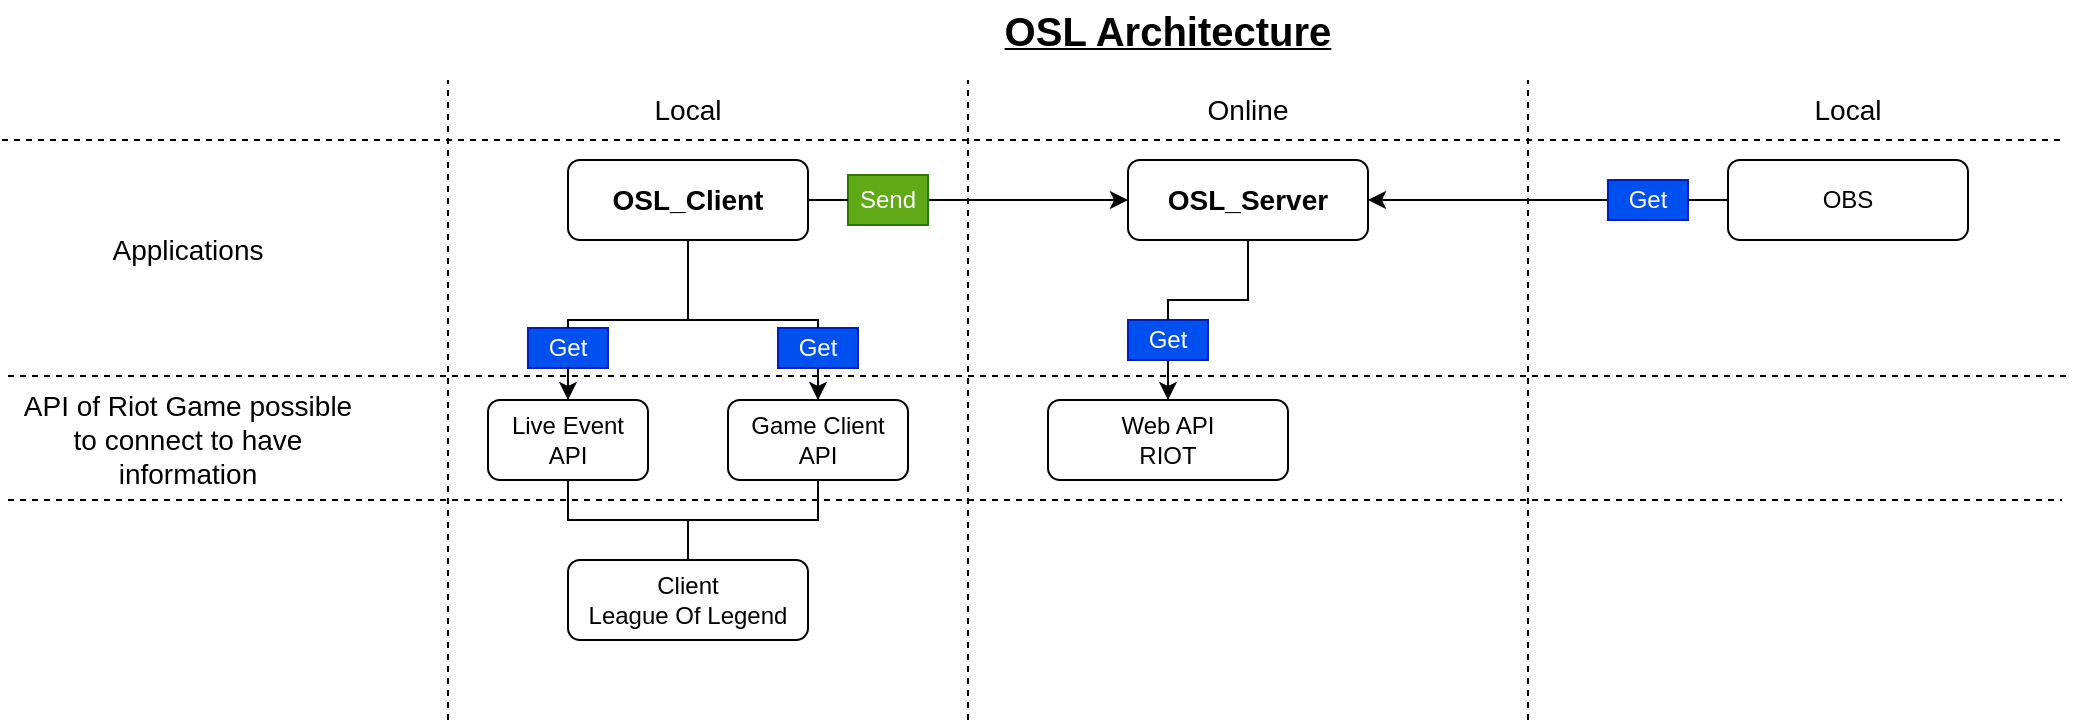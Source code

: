 <mxfile version="18.0.6" type="device"><diagram id="nBInUCJbqWh-kuDUA_9d" name="Page-1"><mxGraphModel dx="2123" dy="1018" grid="1" gridSize="10" guides="1" tooltips="1" connect="1" arrows="1" fold="1" page="1" pageScale="1" pageWidth="827" pageHeight="1169" math="0" shadow="0"><root><mxCell id="0"/><mxCell id="1" parent="0"/><mxCell id="zjDlvwJpZXyIf5Od1jWg-14" style="edgeStyle=orthogonalEdgeStyle;rounded=0;orthogonalLoop=1;jettySize=auto;html=1;entryX=0;entryY=0.5;entryDx=0;entryDy=0;startArrow=none;" edge="1" parent="1" source="zjDlvwJpZXyIf5Od1jWg-15" target="zjDlvwJpZXyIf5Od1jWg-2"><mxGeometry relative="1" as="geometry"><Array as="points"><mxPoint x="320" y="380"/><mxPoint x="320" y="380"/></Array></mxGeometry></mxCell><mxCell id="zjDlvwJpZXyIf5Od1jWg-19" style="edgeStyle=orthogonalEdgeStyle;rounded=0;orthogonalLoop=1;jettySize=auto;html=1;entryX=0.5;entryY=0;entryDx=0;entryDy=0;startArrow=none;" edge="1" parent="1" source="zjDlvwJpZXyIf5Od1jWg-18" target="zjDlvwJpZXyIf5Od1jWg-5"><mxGeometry relative="1" as="geometry"/></mxCell><mxCell id="zjDlvwJpZXyIf5Od1jWg-20" style="edgeStyle=orthogonalEdgeStyle;rounded=0;orthogonalLoop=1;jettySize=auto;html=1;entryX=0.5;entryY=0;entryDx=0;entryDy=0;startArrow=none;" edge="1" parent="1" source="zjDlvwJpZXyIf5Od1jWg-26" target="zjDlvwJpZXyIf5Od1jWg-6"><mxGeometry relative="1" as="geometry"/></mxCell><mxCell id="zjDlvwJpZXyIf5Od1jWg-1" value="OSL_Client" style="rounded=1;whiteSpace=wrap;html=1;fontStyle=1;fontSize=14;" vertex="1" parent="1"><mxGeometry x="80" y="360" width="120" height="40" as="geometry"/></mxCell><mxCell id="zjDlvwJpZXyIf5Od1jWg-21" style="edgeStyle=orthogonalEdgeStyle;rounded=0;orthogonalLoop=1;jettySize=auto;html=1;entryX=0.5;entryY=0;entryDx=0;entryDy=0;endArrow=classic;endFill=1;startArrow=none;" edge="1" parent="1" source="zjDlvwJpZXyIf5Od1jWg-28" target="zjDlvwJpZXyIf5Od1jWg-4"><mxGeometry relative="1" as="geometry"/></mxCell><mxCell id="zjDlvwJpZXyIf5Od1jWg-2" value="OSL_Server" style="rounded=1;whiteSpace=wrap;html=1;fontStyle=1;fontSize=14;" vertex="1" parent="1"><mxGeometry x="360" y="360" width="120" height="40" as="geometry"/></mxCell><mxCell id="zjDlvwJpZXyIf5Od1jWg-7" style="edgeStyle=orthogonalEdgeStyle;rounded=0;orthogonalLoop=1;jettySize=auto;html=1;entryX=0.5;entryY=1;entryDx=0;entryDy=0;endArrow=none;endFill=0;" edge="1" parent="1" source="zjDlvwJpZXyIf5Od1jWg-3" target="zjDlvwJpZXyIf5Od1jWg-5"><mxGeometry relative="1" as="geometry"/></mxCell><mxCell id="zjDlvwJpZXyIf5Od1jWg-8" style="edgeStyle=orthogonalEdgeStyle;rounded=0;orthogonalLoop=1;jettySize=auto;html=1;entryX=0.5;entryY=1;entryDx=0;entryDy=0;endArrow=none;endFill=0;" edge="1" parent="1" source="zjDlvwJpZXyIf5Od1jWg-3" target="zjDlvwJpZXyIf5Od1jWg-6"><mxGeometry relative="1" as="geometry"/></mxCell><mxCell id="zjDlvwJpZXyIf5Od1jWg-3" value="Client&lt;br&gt;League Of Legend" style="rounded=1;whiteSpace=wrap;html=1;" vertex="1" parent="1"><mxGeometry x="80" y="560" width="120" height="40" as="geometry"/></mxCell><mxCell id="zjDlvwJpZXyIf5Od1jWg-4" value="Web API&lt;br&gt;RIOT" style="rounded=1;whiteSpace=wrap;html=1;" vertex="1" parent="1"><mxGeometry x="320" y="480" width="120" height="40" as="geometry"/></mxCell><mxCell id="zjDlvwJpZXyIf5Od1jWg-5" value="Live Event&lt;br&gt;API" style="rounded=1;whiteSpace=wrap;html=1;" vertex="1" parent="1"><mxGeometry x="40" y="480" width="80" height="40" as="geometry"/></mxCell><mxCell id="zjDlvwJpZXyIf5Od1jWg-6" value="Game Client&lt;br&gt;API" style="rounded=1;whiteSpace=wrap;html=1;" vertex="1" parent="1"><mxGeometry x="160" y="480" width="90" height="40" as="geometry"/></mxCell><mxCell id="zjDlvwJpZXyIf5Od1jWg-11" value="OBS" style="rounded=1;whiteSpace=wrap;html=1;" vertex="1" parent="1"><mxGeometry x="660" y="360" width="120" height="40" as="geometry"/></mxCell><mxCell id="zjDlvwJpZXyIf5Od1jWg-23" value="&lt;b&gt;&lt;u&gt;&lt;font style=&quot;font-size: 20px;&quot;&gt;OSL Architecture&lt;/font&gt;&lt;/u&gt;&lt;/b&gt;" style="text;html=1;strokeColor=none;fillColor=none;align=center;verticalAlign=middle;whiteSpace=wrap;rounded=0;" vertex="1" parent="1"><mxGeometry x="260" y="280" width="240" height="30" as="geometry"/></mxCell><mxCell id="zjDlvwJpZXyIf5Od1jWg-18" value="Get" style="text;html=1;strokeColor=#001DBC;fillColor=#0050ef;align=center;verticalAlign=middle;whiteSpace=wrap;rounded=0;fontColor=#ffffff;" vertex="1" parent="1"><mxGeometry x="60" y="444" width="40" height="20" as="geometry"/></mxCell><mxCell id="zjDlvwJpZXyIf5Od1jWg-25" value="" style="edgeStyle=orthogonalEdgeStyle;rounded=0;orthogonalLoop=1;jettySize=auto;html=1;entryX=0.5;entryY=0;entryDx=0;entryDy=0;endArrow=none;" edge="1" parent="1" source="zjDlvwJpZXyIf5Od1jWg-1" target="zjDlvwJpZXyIf5Od1jWg-18"><mxGeometry relative="1" as="geometry"><mxPoint x="140" y="400" as="sourcePoint"/><mxPoint x="80" y="480" as="targetPoint"/><Array as="points"><mxPoint x="140" y="440"/><mxPoint x="80" y="440"/></Array></mxGeometry></mxCell><mxCell id="zjDlvwJpZXyIf5Od1jWg-26" value="Get" style="text;html=1;strokeColor=#001DBC;fillColor=#0050ef;align=center;verticalAlign=middle;whiteSpace=wrap;rounded=0;fontColor=#ffffff;" vertex="1" parent="1"><mxGeometry x="185" y="444" width="40" height="20" as="geometry"/></mxCell><mxCell id="zjDlvwJpZXyIf5Od1jWg-27" value="" style="edgeStyle=orthogonalEdgeStyle;rounded=0;orthogonalLoop=1;jettySize=auto;html=1;entryX=0.5;entryY=0;entryDx=0;entryDy=0;endArrow=none;" edge="1" parent="1" source="zjDlvwJpZXyIf5Od1jWg-1" target="zjDlvwJpZXyIf5Od1jWg-26"><mxGeometry relative="1" as="geometry"><mxPoint x="140" y="400" as="sourcePoint"/><mxPoint x="205" y="480" as="targetPoint"/><Array as="points"><mxPoint x="140" y="440"/><mxPoint x="205" y="440"/></Array></mxGeometry></mxCell><mxCell id="zjDlvwJpZXyIf5Od1jWg-28" value="Get" style="text;html=1;strokeColor=#001DBC;fillColor=#0050ef;align=center;verticalAlign=middle;whiteSpace=wrap;rounded=0;fontColor=#ffffff;" vertex="1" parent="1"><mxGeometry x="360" y="440" width="40" height="20" as="geometry"/></mxCell><mxCell id="zjDlvwJpZXyIf5Od1jWg-29" value="" style="edgeStyle=orthogonalEdgeStyle;rounded=0;orthogonalLoop=1;jettySize=auto;html=1;entryX=0.5;entryY=0;entryDx=0;entryDy=0;endArrow=none;endFill=1;" edge="1" parent="1" source="zjDlvwJpZXyIf5Od1jWg-2" target="zjDlvwJpZXyIf5Od1jWg-28"><mxGeometry relative="1" as="geometry"><mxPoint x="500" y="400" as="sourcePoint"/><mxPoint x="380" y="480" as="targetPoint"/><Array as="points"><mxPoint x="420" y="430"/><mxPoint x="380" y="430"/></Array></mxGeometry></mxCell><mxCell id="zjDlvwJpZXyIf5Od1jWg-32" style="edgeStyle=orthogonalEdgeStyle;rounded=0;orthogonalLoop=1;jettySize=auto;html=1;entryX=1;entryY=0.5;entryDx=0;entryDy=0;fontSize=20;endArrow=classic;endFill=1;" edge="1" parent="1" source="zjDlvwJpZXyIf5Od1jWg-30" target="zjDlvwJpZXyIf5Od1jWg-2"><mxGeometry relative="1" as="geometry"/></mxCell><mxCell id="zjDlvwJpZXyIf5Od1jWg-30" value="Get" style="text;html=1;strokeColor=#001DBC;fillColor=#0050ef;align=center;verticalAlign=middle;whiteSpace=wrap;rounded=0;fontColor=#ffffff;" vertex="1" parent="1"><mxGeometry x="600" y="370" width="40" height="20" as="geometry"/></mxCell><mxCell id="zjDlvwJpZXyIf5Od1jWg-31" value="" style="edgeStyle=orthogonalEdgeStyle;rounded=0;orthogonalLoop=1;jettySize=auto;html=1;entryX=1;entryY=0.5;entryDx=0;entryDy=0;endArrow=none;" edge="1" parent="1" source="zjDlvwJpZXyIf5Od1jWg-11" target="zjDlvwJpZXyIf5Od1jWg-30"><mxGeometry relative="1" as="geometry"><mxPoint x="600" y="460" as="sourcePoint"/><mxPoint x="560" y="380" as="targetPoint"/></mxGeometry></mxCell><mxCell id="zjDlvwJpZXyIf5Od1jWg-15" value="Send" style="text;html=1;strokeColor=#2D7600;fillColor=#60a917;align=center;verticalAlign=middle;whiteSpace=wrap;rounded=0;fontColor=#ffffff;" vertex="1" parent="1"><mxGeometry x="220" y="367.5" width="40" height="25" as="geometry"/></mxCell><mxCell id="zjDlvwJpZXyIf5Od1jWg-33" value="" style="edgeStyle=orthogonalEdgeStyle;rounded=0;orthogonalLoop=1;jettySize=auto;html=1;entryX=0;entryY=0.5;entryDx=0;entryDy=0;endArrow=none;" edge="1" parent="1" source="zjDlvwJpZXyIf5Od1jWg-1" target="zjDlvwJpZXyIf5Od1jWg-15"><mxGeometry relative="1" as="geometry"><mxPoint x="200" y="380" as="sourcePoint"/><mxPoint x="440" y="380" as="targetPoint"/></mxGeometry></mxCell><mxCell id="zjDlvwJpZXyIf5Od1jWg-34" value="" style="endArrow=none;dashed=1;html=1;rounded=0;fontSize=14;" edge="1" parent="1"><mxGeometry width="50" height="50" relative="1" as="geometry"><mxPoint x="-200" y="468" as="sourcePoint"/><mxPoint x="830" y="468" as="targetPoint"/></mxGeometry></mxCell><mxCell id="zjDlvwJpZXyIf5Od1jWg-36" value="" style="endArrow=none;dashed=1;html=1;rounded=0;fontSize=14;" edge="1" parent="1"><mxGeometry width="50" height="50" relative="1" as="geometry"><mxPoint x="-200" y="530" as="sourcePoint"/><mxPoint x="827" y="530" as="targetPoint"/></mxGeometry></mxCell><mxCell id="zjDlvwJpZXyIf5Od1jWg-37" value="API of Riot Game possible to connect to have information" style="text;html=1;strokeColor=none;fillColor=none;align=center;verticalAlign=middle;whiteSpace=wrap;rounded=0;fontSize=14;" vertex="1" parent="1"><mxGeometry x="-200" y="485" width="180" height="30" as="geometry"/></mxCell><mxCell id="zjDlvwJpZXyIf5Od1jWg-38" value="" style="endArrow=none;dashed=1;html=1;rounded=0;fontSize=14;" edge="1" parent="1"><mxGeometry width="50" height="50" relative="1" as="geometry"><mxPoint x="20" y="640" as="sourcePoint"/><mxPoint x="20" y="320" as="targetPoint"/></mxGeometry></mxCell><mxCell id="zjDlvwJpZXyIf5Od1jWg-39" value="" style="endArrow=none;dashed=1;html=1;rounded=0;fontSize=14;" edge="1" parent="1"><mxGeometry width="50" height="50" relative="1" as="geometry"><mxPoint x="280" y="640" as="sourcePoint"/><mxPoint x="280" y="320" as="targetPoint"/></mxGeometry></mxCell><mxCell id="zjDlvwJpZXyIf5Od1jWg-40" value="Local" style="text;html=1;strokeColor=none;fillColor=none;align=center;verticalAlign=middle;whiteSpace=wrap;rounded=0;fontSize=14;" vertex="1" parent="1"><mxGeometry x="40" y="320" width="200" height="30" as="geometry"/></mxCell><mxCell id="zjDlvwJpZXyIf5Od1jWg-41" value="" style="endArrow=none;dashed=1;html=1;rounded=0;fontSize=14;" edge="1" parent="1"><mxGeometry width="50" height="50" relative="1" as="geometry"><mxPoint x="560" y="640" as="sourcePoint"/><mxPoint x="560" y="320" as="targetPoint"/></mxGeometry></mxCell><mxCell id="zjDlvwJpZXyIf5Od1jWg-42" value="Online" style="text;html=1;strokeColor=none;fillColor=none;align=center;verticalAlign=middle;whiteSpace=wrap;rounded=0;fontSize=14;" vertex="1" parent="1"><mxGeometry x="320" y="320" width="200" height="30" as="geometry"/></mxCell><mxCell id="zjDlvwJpZXyIf5Od1jWg-43" value="Local" style="text;html=1;strokeColor=none;fillColor=none;align=center;verticalAlign=middle;whiteSpace=wrap;rounded=0;fontSize=14;" vertex="1" parent="1"><mxGeometry x="620" y="320" width="200" height="30" as="geometry"/></mxCell><mxCell id="zjDlvwJpZXyIf5Od1jWg-44" value="" style="endArrow=none;dashed=1;html=1;rounded=0;fontSize=14;" edge="1" parent="1"><mxGeometry width="50" height="50" relative="1" as="geometry"><mxPoint x="-203" y="350" as="sourcePoint"/><mxPoint x="827" y="350" as="targetPoint"/></mxGeometry></mxCell><mxCell id="zjDlvwJpZXyIf5Od1jWg-45" value="Applications" style="text;html=1;strokeColor=none;fillColor=none;align=center;verticalAlign=middle;whiteSpace=wrap;rounded=0;fontSize=14;" vertex="1" parent="1"><mxGeometry x="-150" y="390" width="80" height="30" as="geometry"/></mxCell></root></mxGraphModel></diagram></mxfile>